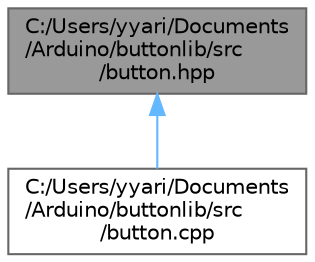 digraph "C:/Users/yyari/Documents/Arduino/buttonlib/src/button.hpp"
{
 // LATEX_PDF_SIZE
  bgcolor="transparent";
  edge [fontname=Helvetica,fontsize=10,labelfontname=Helvetica,labelfontsize=10];
  node [fontname=Helvetica,fontsize=10,shape=box,height=0.2,width=0.4];
  Node1 [id="Node000001",label="C:/Users/yyari/Documents\l/Arduino/buttonlib/src\l/button.hpp",height=0.2,width=0.4,color="gray40", fillcolor="grey60", style="filled", fontcolor="black",tooltip=" "];
  Node1 -> Node2 [id="edge1_Node000001_Node000002",dir="back",color="steelblue1",style="solid",tooltip=" "];
  Node2 [id="Node000002",label="C:/Users/yyari/Documents\l/Arduino/buttonlib/src\l/button.cpp",height=0.2,width=0.4,color="grey40", fillcolor="white", style="filled",URL="$button_8cpp.html",tooltip=" "];
}
